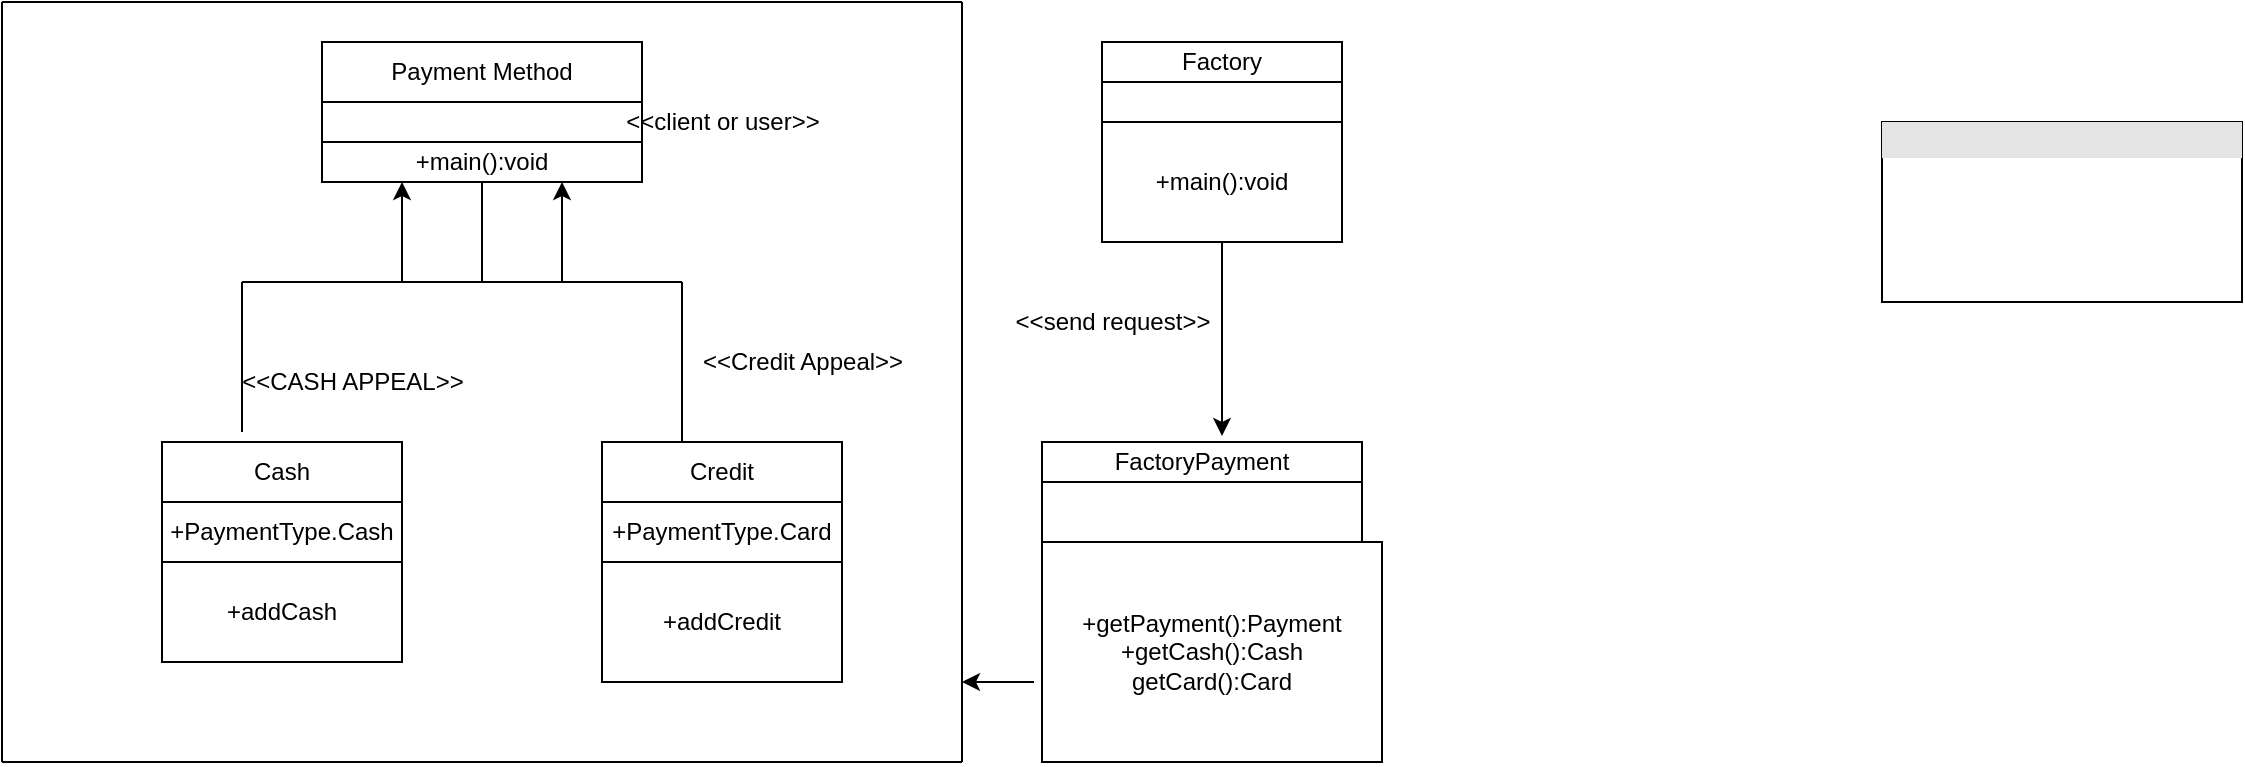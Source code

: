 <mxfile version="13.0.5" type="github"><diagram name="Page-1" id="2ca16b54-16f6-2749-3443-fa8db7711227"><mxGraphModel dx="2020" dy="454" grid="1" gridSize="10" guides="1" tooltips="1" connect="1" arrows="1" fold="1" page="1" pageScale="1" pageWidth="1100" pageHeight="850" background="#ffffff" math="0" shadow="0"><root><mxCell id="0"/><mxCell id="1" parent="0"/><mxCell id="2ed32ef02a7f4228-11" value="&lt;div style=&quot;box-sizing: border-box ; width: 100% ; background: #e4e4e4 ; padding: 2px&quot;&gt;&lt;br&gt;&lt;/div&gt;" style="verticalAlign=top;align=left;overflow=fill;html=1;rounded=0;shadow=0;comic=0;labelBackgroundColor=none;strokeWidth=1;fontFamily=Verdana;fontSize=12" parent="1" vertex="1"><mxGeometry x="860" y="80" width="180" height="90" as="geometry"/></mxCell><mxCell id="FT79HUy48ApAr9QaPp0e-9" value="Payment Method" style="rounded=0;whiteSpace=wrap;html=1;" vertex="1" parent="1"><mxGeometry x="80" y="40" width="160" height="30" as="geometry"/></mxCell><mxCell id="FT79HUy48ApAr9QaPp0e-10" value="" style="rounded=0;whiteSpace=wrap;html=1;" vertex="1" parent="1"><mxGeometry x="80" y="70" width="160" height="20" as="geometry"/></mxCell><mxCell id="FT79HUy48ApAr9QaPp0e-11" value="+main():void" style="rounded=0;whiteSpace=wrap;html=1;" vertex="1" parent="1"><mxGeometry x="80" y="90" width="160" height="20" as="geometry"/></mxCell><mxCell id="FT79HUy48ApAr9QaPp0e-12" value="Cash" style="rounded=0;whiteSpace=wrap;html=1;" vertex="1" parent="1"><mxGeometry y="240" width="120" height="30" as="geometry"/></mxCell><mxCell id="FT79HUy48ApAr9QaPp0e-13" value="+PaymentType.Cash" style="rounded=0;whiteSpace=wrap;html=1;" vertex="1" parent="1"><mxGeometry y="270" width="120" height="30" as="geometry"/></mxCell><mxCell id="FT79HUy48ApAr9QaPp0e-14" value="+addCash" style="rounded=0;whiteSpace=wrap;html=1;" vertex="1" parent="1"><mxGeometry y="300" width="120" height="50" as="geometry"/></mxCell><mxCell id="FT79HUy48ApAr9QaPp0e-15" value="Credit" style="rounded=0;whiteSpace=wrap;html=1;" vertex="1" parent="1"><mxGeometry x="220" y="240" width="120" height="30" as="geometry"/></mxCell><mxCell id="FT79HUy48ApAr9QaPp0e-16" value="+PaymentType.Card" style="rounded=0;whiteSpace=wrap;html=1;" vertex="1" parent="1"><mxGeometry x="220" y="270" width="120" height="30" as="geometry"/></mxCell><mxCell id="FT79HUy48ApAr9QaPp0e-17" style="edgeStyle=orthogonalEdgeStyle;rounded=0;orthogonalLoop=1;jettySize=auto;html=1;exitX=0.5;exitY=1;exitDx=0;exitDy=0;" edge="1" parent="1" source="FT79HUy48ApAr9QaPp0e-15" target="FT79HUy48ApAr9QaPp0e-15"><mxGeometry relative="1" as="geometry"/></mxCell><mxCell id="FT79HUy48ApAr9QaPp0e-18" value="+addCredit" style="rounded=0;whiteSpace=wrap;html=1;" vertex="1" parent="1"><mxGeometry x="220" y="300" width="120" height="60" as="geometry"/></mxCell><mxCell id="FT79HUy48ApAr9QaPp0e-19" value="Factory" style="rounded=0;whiteSpace=wrap;html=1;" vertex="1" parent="1"><mxGeometry x="470" y="40" width="120" height="20" as="geometry"/></mxCell><mxCell id="FT79HUy48ApAr9QaPp0e-21" value="" style="rounded=0;whiteSpace=wrap;html=1;" vertex="1" parent="1"><mxGeometry x="470" y="60" width="120" height="20" as="geometry"/></mxCell><mxCell id="FT79HUy48ApAr9QaPp0e-22" value="+main():void" style="rounded=0;whiteSpace=wrap;html=1;" vertex="1" parent="1"><mxGeometry x="470" y="80" width="120" height="60" as="geometry"/></mxCell><mxCell id="FT79HUy48ApAr9QaPp0e-23" value="FactoryPayment" style="rounded=0;whiteSpace=wrap;html=1;" vertex="1" parent="1"><mxGeometry x="440" y="240" width="160" height="20" as="geometry"/></mxCell><mxCell id="FT79HUy48ApAr9QaPp0e-24" value="" style="rounded=0;whiteSpace=wrap;html=1;" vertex="1" parent="1"><mxGeometry x="440" y="260" width="160" height="30" as="geometry"/></mxCell><mxCell id="FT79HUy48ApAr9QaPp0e-25" value="+getPayment():Payment&lt;br&gt;+getCash():Cash&lt;br&gt;getCard():Card" style="rounded=0;whiteSpace=wrap;html=1;" vertex="1" parent="1"><mxGeometry x="440" y="290" width="170" height="110" as="geometry"/></mxCell><mxCell id="FT79HUy48ApAr9QaPp0e-26" value="" style="endArrow=classic;html=1;exitX=0.5;exitY=1;exitDx=0;exitDy=0;" edge="1" parent="1" source="FT79HUy48ApAr9QaPp0e-22"><mxGeometry width="50" height="50" relative="1" as="geometry"><mxPoint x="200" y="250" as="sourcePoint"/><mxPoint x="530" y="237" as="targetPoint"/></mxGeometry></mxCell><mxCell id="FT79HUy48ApAr9QaPp0e-27" value="&amp;lt;&amp;lt;send request&amp;gt;&amp;gt;" style="text;html=1;align=center;verticalAlign=middle;resizable=0;points=[];autosize=1;" vertex="1" parent="1"><mxGeometry x="420" y="170" width="110" height="20" as="geometry"/></mxCell><mxCell id="FT79HUy48ApAr9QaPp0e-30" value="" style="endArrow=none;html=1;entryX=0.5;entryY=1;entryDx=0;entryDy=0;" edge="1" parent="1" target="FT79HUy48ApAr9QaPp0e-11"><mxGeometry width="50" height="50" relative="1" as="geometry"><mxPoint x="160" y="160" as="sourcePoint"/><mxPoint x="350" y="160" as="targetPoint"/></mxGeometry></mxCell><mxCell id="FT79HUy48ApAr9QaPp0e-31" value="" style="endArrow=none;html=1;" edge="1" parent="1"><mxGeometry width="50" height="50" relative="1" as="geometry"><mxPoint x="40" y="160" as="sourcePoint"/><mxPoint x="260" y="160" as="targetPoint"/></mxGeometry></mxCell><mxCell id="FT79HUy48ApAr9QaPp0e-32" value="" style="endArrow=none;html=1;" edge="1" parent="1"><mxGeometry width="50" height="50" relative="1" as="geometry"><mxPoint x="40" y="235" as="sourcePoint"/><mxPoint x="40" y="160" as="targetPoint"/></mxGeometry></mxCell><mxCell id="FT79HUy48ApAr9QaPp0e-33" value="" style="endArrow=none;html=1;" edge="1" parent="1"><mxGeometry width="50" height="50" relative="1" as="geometry"><mxPoint x="260" y="240" as="sourcePoint"/><mxPoint x="260" y="160" as="targetPoint"/></mxGeometry></mxCell><mxCell id="FT79HUy48ApAr9QaPp0e-34" value="&amp;lt;&amp;lt;Credit Appeal&amp;gt;&amp;gt;" style="text;html=1;align=center;verticalAlign=middle;resizable=0;points=[];autosize=1;" vertex="1" parent="1"><mxGeometry x="260" y="190" width="120" height="20" as="geometry"/></mxCell><mxCell id="FT79HUy48ApAr9QaPp0e-35" value="&amp;lt;&amp;lt;CASH APPEAL&amp;gt;&amp;gt;" style="text;html=1;align=center;verticalAlign=middle;resizable=0;points=[];autosize=1;" vertex="1" parent="1"><mxGeometry x="30" y="200" width="130" height="20" as="geometry"/></mxCell><mxCell id="FT79HUy48ApAr9QaPp0e-36" value="" style="endArrow=classic;html=1;entryX=0.25;entryY=1;entryDx=0;entryDy=0;" edge="1" parent="1" target="FT79HUy48ApAr9QaPp0e-11"><mxGeometry width="50" height="50" relative="1" as="geometry"><mxPoint x="120" y="160" as="sourcePoint"/><mxPoint x="350" y="160" as="targetPoint"/></mxGeometry></mxCell><mxCell id="FT79HUy48ApAr9QaPp0e-37" value="" style="endArrow=classic;html=1;entryX=0.75;entryY=1;entryDx=0;entryDy=0;" edge="1" parent="1" target="FT79HUy48ApAr9QaPp0e-11"><mxGeometry width="50" height="50" relative="1" as="geometry"><mxPoint x="200" y="160" as="sourcePoint"/><mxPoint x="350" y="160" as="targetPoint"/></mxGeometry></mxCell><mxCell id="FT79HUy48ApAr9QaPp0e-42" value="" style="endArrow=none;html=1;" edge="1" parent="1"><mxGeometry width="50" height="50" relative="1" as="geometry"><mxPoint x="-80" y="20" as="sourcePoint"/><mxPoint x="400" y="20" as="targetPoint"/></mxGeometry></mxCell><mxCell id="FT79HUy48ApAr9QaPp0e-43" value="" style="endArrow=none;html=1;" edge="1" parent="1"><mxGeometry width="50" height="50" relative="1" as="geometry"><mxPoint x="-80" y="400" as="sourcePoint"/><mxPoint x="-80" y="20" as="targetPoint"/></mxGeometry></mxCell><mxCell id="FT79HUy48ApAr9QaPp0e-44" value="" style="endArrow=none;html=1;" edge="1" parent="1"><mxGeometry width="50" height="50" relative="1" as="geometry"><mxPoint x="400" y="400" as="sourcePoint"/><mxPoint x="400" y="20" as="targetPoint"/></mxGeometry></mxCell><mxCell id="FT79HUy48ApAr9QaPp0e-45" value="" style="endArrow=none;html=1;" edge="1" parent="1"><mxGeometry width="50" height="50" relative="1" as="geometry"><mxPoint x="-80" y="400" as="sourcePoint"/><mxPoint x="400" y="400" as="targetPoint"/></mxGeometry></mxCell><mxCell id="FT79HUy48ApAr9QaPp0e-47" value="" style="endArrow=classic;html=1;" edge="1" parent="1"><mxGeometry width="50" height="50" relative="1" as="geometry"><mxPoint x="436" y="360" as="sourcePoint"/><mxPoint x="400" y="360" as="targetPoint"/></mxGeometry></mxCell><mxCell id="FT79HUy48ApAr9QaPp0e-48" value="&amp;lt;&amp;lt;client or user&amp;gt;&amp;gt;" style="text;html=1;align=center;verticalAlign=middle;resizable=0;points=[];autosize=1;" vertex="1" parent="1"><mxGeometry x="225" y="70" width="110" height="20" as="geometry"/></mxCell></root></mxGraphModel></diagram></mxfile>